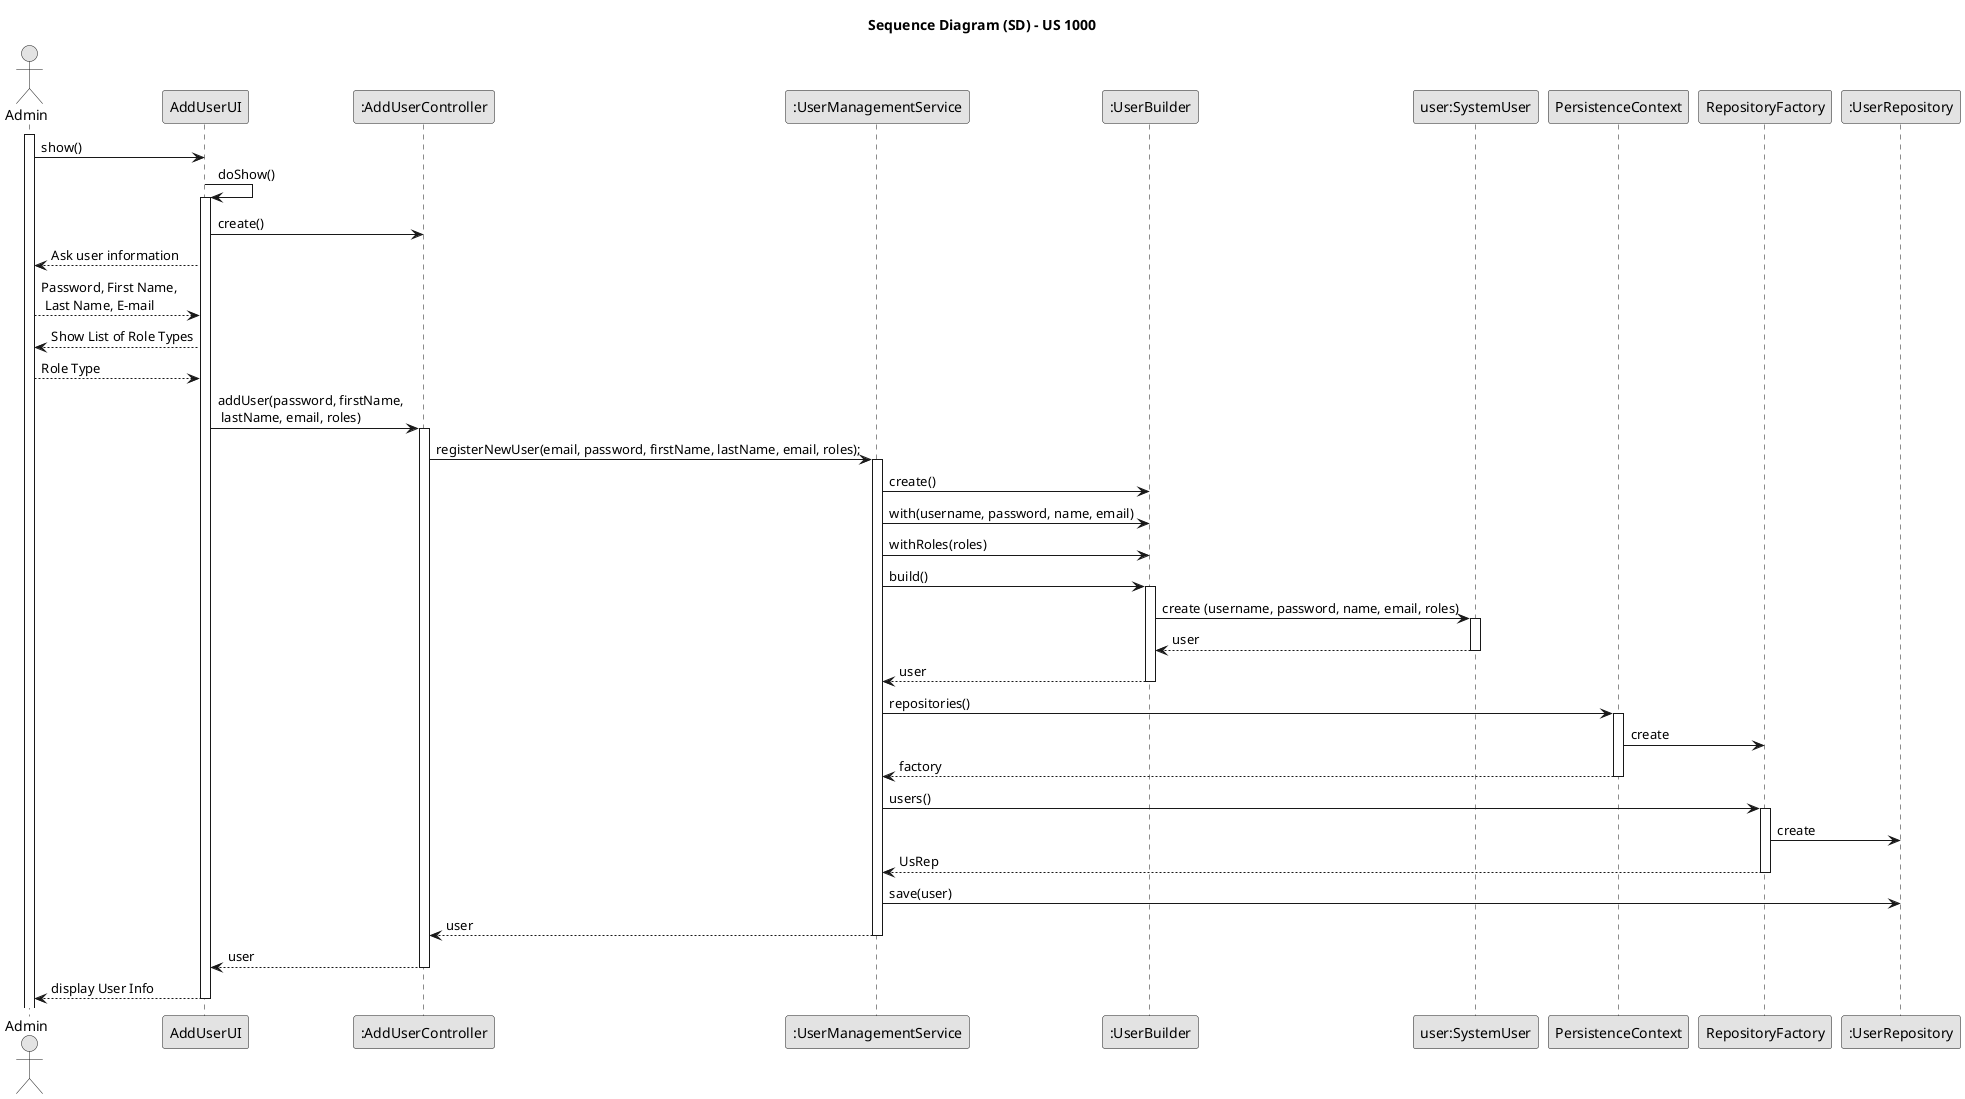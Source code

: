 @startuml
skinparam monochrome true
skinparam packageStyle rectangle
skinparam shadowing false

title Sequence Diagram (SD) - US 1000



actor "Admin" as User
participant "AddUserUI" as UI
participant ":AddUserController" as Controller
participant ":UserManagementService" as Service
participant ":UserBuilder" as Builder
participant "user:SystemUser" as SysUs


participant "PersistenceContext" as PersistenceContext
participant "RepositoryFactory" as Rep
participant ":UserRepository" as UsRep


activate User

User -> UI : show()

UI -> UI : doShow()
activate UI

UI -> Controller : create()

UI --> User : Ask user information

User --> UI : Password, First Name, \n Last Name, E-mail

UI --> User : Show List of Role Types

User --> UI : Role Type

UI -> Controller : addUser(password, firstName, \n lastName, email, roles)
activate Controller

Controller -> Service : registerNewUser(email, password, firstName, lastName, email, roles);
activate Service

Service -> Builder : create()

Service -> Builder : with(username, password, name, email)

Service -> Builder : withRoles(roles)

Service -> Builder : build()
activate Builder

Builder -> SysUs : create (username, password, name, email, roles)
activate SysUs

SysUs --> Builder : user
deactivate SysUs

Builder --> Service : user
deactivate Builder

Service -> PersistenceContext : repositories()
activate PersistenceContext

PersistenceContext -> Rep : create

PersistenceContext --> Service : factory
deactivate PersistenceContext

Service -> Rep : users()
activate Rep

Rep -> UsRep : create

Rep --> Service : UsRep
deactivate Rep

Service -> UsRep : save(user)

Service --> Controller : user
deactivate Service

Controller --> UI : user
deactivate Controller

UI --> User : display User Info
deactivate UI



@enduml